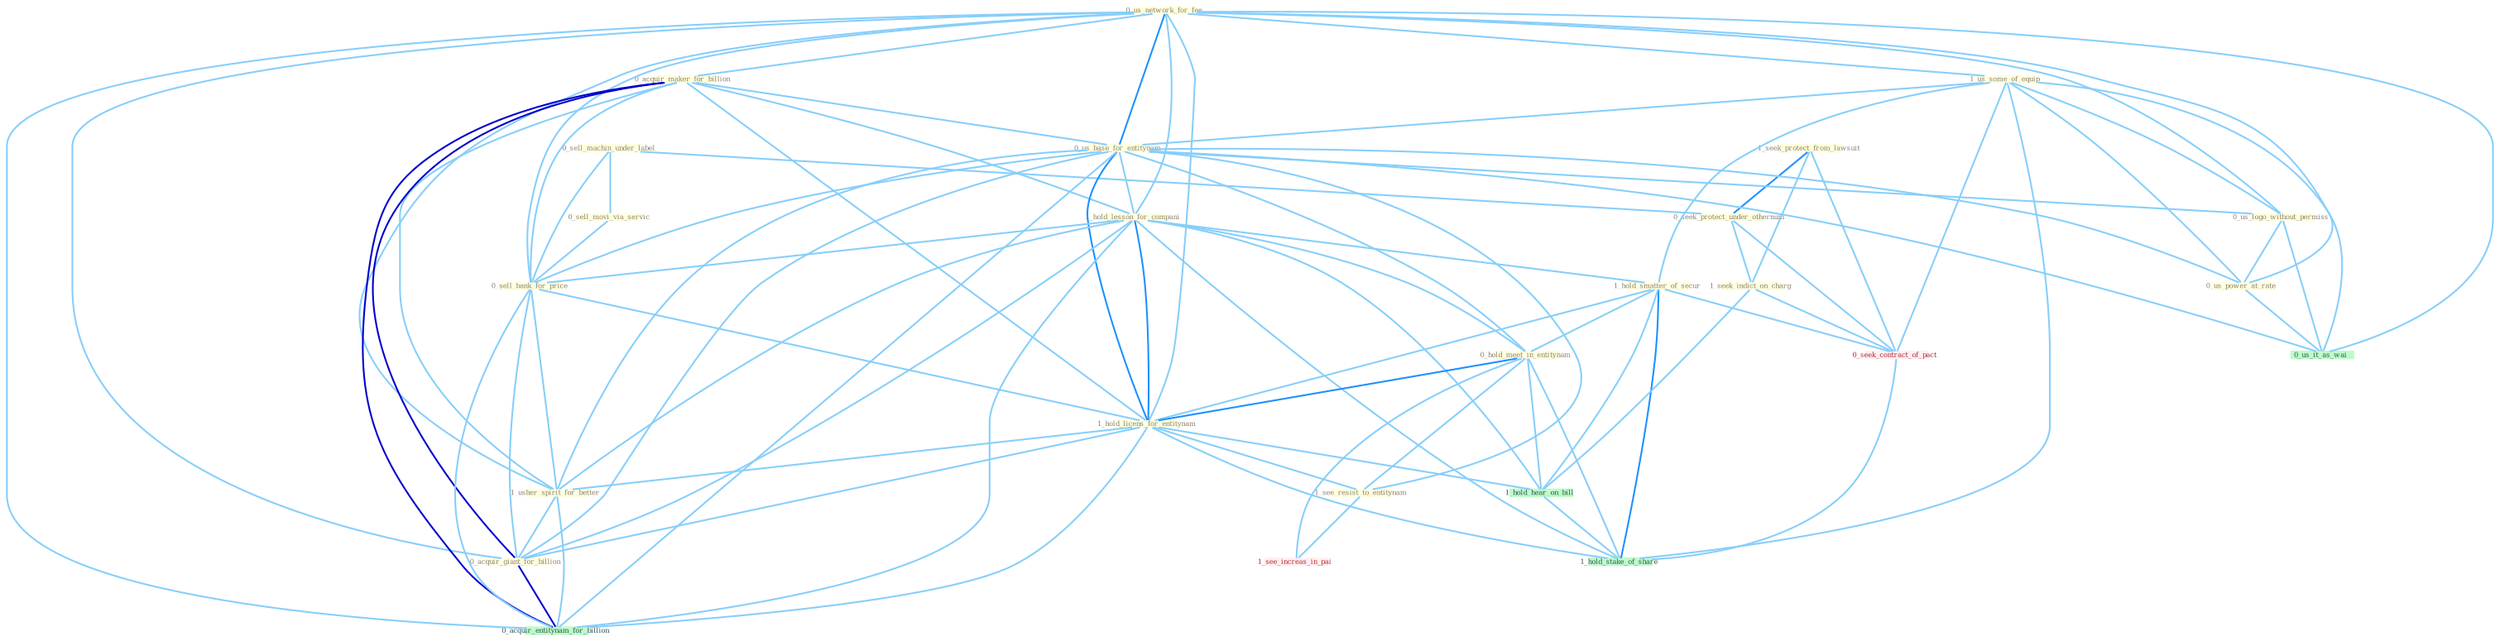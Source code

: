 Graph G{ 
    node
    [shape=polygon,style=filled,width=.5,height=.06,color="#BDFCC9",fixedsize=true,fontsize=4,
    fontcolor="#2f4f4f"];
    {node
    [color="#ffffe0", fontcolor="#8b7d6b"] "0_us_network_for_fee " "1_seek_protect_from_lawsuit " "0_sell_machin_under_label " "1_us_some_of_equip " "0_acquir_maker_for_billion " "0_us_base_for_entitynam " "1_hold_lesson_for_compani " "0_sell_movi_via_servic " "1_hold_smatter_of_secur " "0_hold_meet_in_entitynam " "0_sell_bank_for_price " "1_hold_licens_for_entitynam " "0_us_logo_without_permiss " "1_usher_spirit_for_better " "0_us_power_at_rate " "0_acquir_giant_for_billion " "1_see_resist_to_entitynam " "0_seek_protect_under_othernum " "1_seek_indict_on_charg "}
{node [color="#fff0f5", fontcolor="#b22222"] "0_seek_contract_of_pact " "1_see_increas_in_pai "}
edge [color="#B0E2FF"];

	"0_us_network_for_fee " -- "1_us_some_of_equip " [w="1", color="#87cefa" ];
	"0_us_network_for_fee " -- "0_acquir_maker_for_billion " [w="1", color="#87cefa" ];
	"0_us_network_for_fee " -- "0_us_base_for_entitynam " [w="2", color="#1e90ff" , len=0.8];
	"0_us_network_for_fee " -- "1_hold_lesson_for_compani " [w="1", color="#87cefa" ];
	"0_us_network_for_fee " -- "0_sell_bank_for_price " [w="1", color="#87cefa" ];
	"0_us_network_for_fee " -- "1_hold_licens_for_entitynam " [w="1", color="#87cefa" ];
	"0_us_network_for_fee " -- "0_us_logo_without_permiss " [w="1", color="#87cefa" ];
	"0_us_network_for_fee " -- "1_usher_spirit_for_better " [w="1", color="#87cefa" ];
	"0_us_network_for_fee " -- "0_us_power_at_rate " [w="1", color="#87cefa" ];
	"0_us_network_for_fee " -- "0_acquir_giant_for_billion " [w="1", color="#87cefa" ];
	"0_us_network_for_fee " -- "0_us_it_as_wai " [w="1", color="#87cefa" ];
	"0_us_network_for_fee " -- "0_acquir_entitynam_for_billion " [w="1", color="#87cefa" ];
	"1_seek_protect_from_lawsuit " -- "0_seek_protect_under_othernum " [w="2", color="#1e90ff" , len=0.8];
	"1_seek_protect_from_lawsuit " -- "1_seek_indict_on_charg " [w="1", color="#87cefa" ];
	"1_seek_protect_from_lawsuit " -- "0_seek_contract_of_pact " [w="1", color="#87cefa" ];
	"0_sell_machin_under_label " -- "0_sell_movi_via_servic " [w="1", color="#87cefa" ];
	"0_sell_machin_under_label " -- "0_sell_bank_for_price " [w="1", color="#87cefa" ];
	"0_sell_machin_under_label " -- "0_seek_protect_under_othernum " [w="1", color="#87cefa" ];
	"1_us_some_of_equip " -- "0_us_base_for_entitynam " [w="1", color="#87cefa" ];
	"1_us_some_of_equip " -- "1_hold_smatter_of_secur " [w="1", color="#87cefa" ];
	"1_us_some_of_equip " -- "0_us_logo_without_permiss " [w="1", color="#87cefa" ];
	"1_us_some_of_equip " -- "0_us_power_at_rate " [w="1", color="#87cefa" ];
	"1_us_some_of_equip " -- "0_seek_contract_of_pact " [w="1", color="#87cefa" ];
	"1_us_some_of_equip " -- "0_us_it_as_wai " [w="1", color="#87cefa" ];
	"1_us_some_of_equip " -- "1_hold_stake_of_share " [w="1", color="#87cefa" ];
	"0_acquir_maker_for_billion " -- "0_us_base_for_entitynam " [w="1", color="#87cefa" ];
	"0_acquir_maker_for_billion " -- "1_hold_lesson_for_compani " [w="1", color="#87cefa" ];
	"0_acquir_maker_for_billion " -- "0_sell_bank_for_price " [w="1", color="#87cefa" ];
	"0_acquir_maker_for_billion " -- "1_hold_licens_for_entitynam " [w="1", color="#87cefa" ];
	"0_acquir_maker_for_billion " -- "1_usher_spirit_for_better " [w="1", color="#87cefa" ];
	"0_acquir_maker_for_billion " -- "0_acquir_giant_for_billion " [w="3", color="#0000cd" , len=0.6];
	"0_acquir_maker_for_billion " -- "0_acquir_entitynam_for_billion " [w="3", color="#0000cd" , len=0.6];
	"0_us_base_for_entitynam " -- "1_hold_lesson_for_compani " [w="1", color="#87cefa" ];
	"0_us_base_for_entitynam " -- "0_hold_meet_in_entitynam " [w="1", color="#87cefa" ];
	"0_us_base_for_entitynam " -- "0_sell_bank_for_price " [w="1", color="#87cefa" ];
	"0_us_base_for_entitynam " -- "1_hold_licens_for_entitynam " [w="2", color="#1e90ff" , len=0.8];
	"0_us_base_for_entitynam " -- "0_us_logo_without_permiss " [w="1", color="#87cefa" ];
	"0_us_base_for_entitynam " -- "1_usher_spirit_for_better " [w="1", color="#87cefa" ];
	"0_us_base_for_entitynam " -- "0_us_power_at_rate " [w="1", color="#87cefa" ];
	"0_us_base_for_entitynam " -- "0_acquir_giant_for_billion " [w="1", color="#87cefa" ];
	"0_us_base_for_entitynam " -- "1_see_resist_to_entitynam " [w="1", color="#87cefa" ];
	"0_us_base_for_entitynam " -- "0_us_it_as_wai " [w="1", color="#87cefa" ];
	"0_us_base_for_entitynam " -- "0_acquir_entitynam_for_billion " [w="1", color="#87cefa" ];
	"1_hold_lesson_for_compani " -- "1_hold_smatter_of_secur " [w="1", color="#87cefa" ];
	"1_hold_lesson_for_compani " -- "0_hold_meet_in_entitynam " [w="1", color="#87cefa" ];
	"1_hold_lesson_for_compani " -- "0_sell_bank_for_price " [w="1", color="#87cefa" ];
	"1_hold_lesson_for_compani " -- "1_hold_licens_for_entitynam " [w="2", color="#1e90ff" , len=0.8];
	"1_hold_lesson_for_compani " -- "1_usher_spirit_for_better " [w="1", color="#87cefa" ];
	"1_hold_lesson_for_compani " -- "0_acquir_giant_for_billion " [w="1", color="#87cefa" ];
	"1_hold_lesson_for_compani " -- "0_acquir_entitynam_for_billion " [w="1", color="#87cefa" ];
	"1_hold_lesson_for_compani " -- "1_hold_hear_on_bill " [w="1", color="#87cefa" ];
	"1_hold_lesson_for_compani " -- "1_hold_stake_of_share " [w="1", color="#87cefa" ];
	"0_sell_movi_via_servic " -- "0_sell_bank_for_price " [w="1", color="#87cefa" ];
	"1_hold_smatter_of_secur " -- "0_hold_meet_in_entitynam " [w="1", color="#87cefa" ];
	"1_hold_smatter_of_secur " -- "1_hold_licens_for_entitynam " [w="1", color="#87cefa" ];
	"1_hold_smatter_of_secur " -- "0_seek_contract_of_pact " [w="1", color="#87cefa" ];
	"1_hold_smatter_of_secur " -- "1_hold_hear_on_bill " [w="1", color="#87cefa" ];
	"1_hold_smatter_of_secur " -- "1_hold_stake_of_share " [w="2", color="#1e90ff" , len=0.8];
	"0_hold_meet_in_entitynam " -- "1_hold_licens_for_entitynam " [w="2", color="#1e90ff" , len=0.8];
	"0_hold_meet_in_entitynam " -- "1_see_resist_to_entitynam " [w="1", color="#87cefa" ];
	"0_hold_meet_in_entitynam " -- "1_see_increas_in_pai " [w="1", color="#87cefa" ];
	"0_hold_meet_in_entitynam " -- "1_hold_hear_on_bill " [w="1", color="#87cefa" ];
	"0_hold_meet_in_entitynam " -- "1_hold_stake_of_share " [w="1", color="#87cefa" ];
	"0_sell_bank_for_price " -- "1_hold_licens_for_entitynam " [w="1", color="#87cefa" ];
	"0_sell_bank_for_price " -- "1_usher_spirit_for_better " [w="1", color="#87cefa" ];
	"0_sell_bank_for_price " -- "0_acquir_giant_for_billion " [w="1", color="#87cefa" ];
	"0_sell_bank_for_price " -- "0_acquir_entitynam_for_billion " [w="1", color="#87cefa" ];
	"1_hold_licens_for_entitynam " -- "1_usher_spirit_for_better " [w="1", color="#87cefa" ];
	"1_hold_licens_for_entitynam " -- "0_acquir_giant_for_billion " [w="1", color="#87cefa" ];
	"1_hold_licens_for_entitynam " -- "1_see_resist_to_entitynam " [w="1", color="#87cefa" ];
	"1_hold_licens_for_entitynam " -- "0_acquir_entitynam_for_billion " [w="1", color="#87cefa" ];
	"1_hold_licens_for_entitynam " -- "1_hold_hear_on_bill " [w="1", color="#87cefa" ];
	"1_hold_licens_for_entitynam " -- "1_hold_stake_of_share " [w="1", color="#87cefa" ];
	"0_us_logo_without_permiss " -- "0_us_power_at_rate " [w="1", color="#87cefa" ];
	"0_us_logo_without_permiss " -- "0_us_it_as_wai " [w="1", color="#87cefa" ];
	"1_usher_spirit_for_better " -- "0_acquir_giant_for_billion " [w="1", color="#87cefa" ];
	"1_usher_spirit_for_better " -- "0_acquir_entitynam_for_billion " [w="1", color="#87cefa" ];
	"0_us_power_at_rate " -- "0_us_it_as_wai " [w="1", color="#87cefa" ];
	"0_acquir_giant_for_billion " -- "0_acquir_entitynam_for_billion " [w="3", color="#0000cd" , len=0.6];
	"1_see_resist_to_entitynam " -- "1_see_increas_in_pai " [w="1", color="#87cefa" ];
	"0_seek_protect_under_othernum " -- "1_seek_indict_on_charg " [w="1", color="#87cefa" ];
	"0_seek_protect_under_othernum " -- "0_seek_contract_of_pact " [w="1", color="#87cefa" ];
	"1_seek_indict_on_charg " -- "0_seek_contract_of_pact " [w="1", color="#87cefa" ];
	"1_seek_indict_on_charg " -- "1_hold_hear_on_bill " [w="1", color="#87cefa" ];
	"0_seek_contract_of_pact " -- "1_hold_stake_of_share " [w="1", color="#87cefa" ];
	"1_hold_hear_on_bill " -- "1_hold_stake_of_share " [w="1", color="#87cefa" ];
}